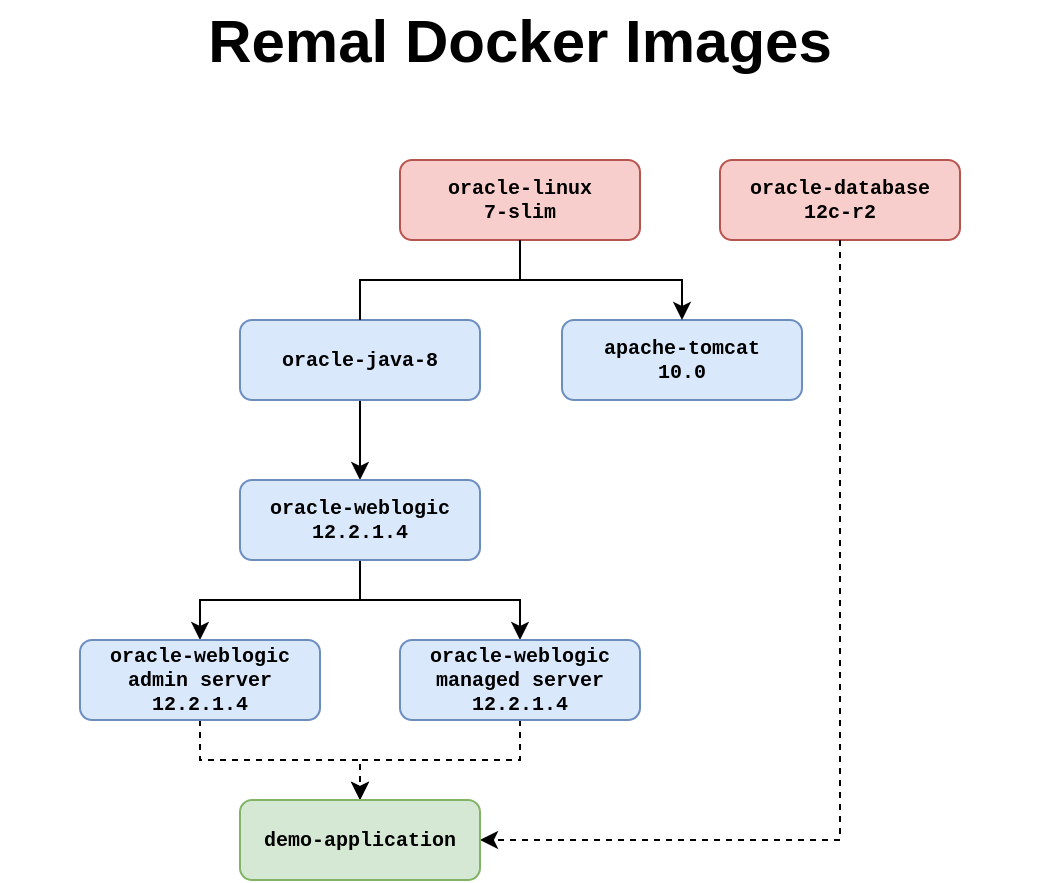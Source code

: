 <mxfile version="14.7.7" type="device"><diagram id="r0ENIjVhILwADBH_7yPG" name="Page-1"><mxGraphModel dx="-873" dy="386" grid="1" gridSize="10" guides="1" tooltips="1" connect="1" arrows="1" fold="1" page="1" pageScale="1" pageWidth="1654" pageHeight="1169" math="0" shadow="0"><root><mxCell id="0"/><mxCell id="1" parent="0"/><mxCell id="nFVg_K2Bxrpxz-FS6R9T-1" style="rounded=0;orthogonalLoop=1;jettySize=auto;html=1;entryX=0.5;entryY=0;entryDx=0;entryDy=0;" parent="1" source="6v_tjUjJKuQlhoD0fOxs-1" target="ichDXByt1gwENk_IYkKv-8" edge="1"><mxGeometry relative="1" as="geometry"/></mxCell><mxCell id="6v_tjUjJKuQlhoD0fOxs-1" value="oracle-java-8" style="rounded=1;whiteSpace=wrap;html=1;fontFamily=Courier New;fillColor=#dae8fc;strokeColor=#6c8ebf;fontSize=10;fontStyle=1" parent="1" vertex="1"><mxGeometry x="2320" y="320" width="120" height="40" as="geometry"/></mxCell><mxCell id="6v_tjUjJKuQlhoD0fOxs-6" value="oracle-database&lt;br&gt;12c-r2" style="rounded=1;whiteSpace=wrap;html=1;fillColor=#f8cecc;strokeColor=#b85450;fontFamily=Courier New;fontSize=10;fontStyle=1" parent="1" vertex="1"><mxGeometry x="2560" y="240" width="120" height="40" as="geometry"/></mxCell><mxCell id="nFVg_K2Bxrpxz-FS6R9T-35" style="rounded=0;orthogonalLoop=1;jettySize=auto;html=1;entryX=0.5;entryY=0;entryDx=0;entryDy=0;endArrow=none;endFill=0;exitX=0.5;exitY=1;exitDx=0;exitDy=0;edgeStyle=orthogonalEdgeStyle;" parent="1" source="6v_tjUjJKuQlhoD0fOxs-15" target="6v_tjUjJKuQlhoD0fOxs-1" edge="1"><mxGeometry relative="1" as="geometry"/></mxCell><mxCell id="6v_tjUjJKuQlhoD0fOxs-15" value="oracle-linux&lt;br&gt;7-slim" style="rounded=1;whiteSpace=wrap;html=1;fontFamily=Courier New;fillColor=#f8cecc;strokeColor=#b85450;fontSize=10;fontStyle=1" parent="1" vertex="1"><mxGeometry x="2400" y="240" width="120" height="40" as="geometry"/></mxCell><mxCell id="6v_tjUjJKuQlhoD0fOxs-101" value="Remal Docker Images" style="text;html=1;strokeColor=none;fillColor=none;align=center;verticalAlign=middle;whiteSpace=wrap;rounded=0;fontFamily=Helvetica;fontSize=30;fontStyle=1" parent="1" vertex="1"><mxGeometry x="2200" y="160" width="520" height="40" as="geometry"/></mxCell><mxCell id="CQdTxLGTFyWSabPaSlsF-11" style="rounded=0;orthogonalLoop=1;jettySize=auto;html=1;entryX=0.5;entryY=0;entryDx=0;entryDy=0;endArrow=classic;endFill=1;fontColor=none;exitX=0.5;exitY=1;exitDx=0;exitDy=0;edgeStyle=orthogonalEdgeStyle;" parent="1" target="ichDXByt1gwENk_IYkKv-9" edge="1"><mxGeometry relative="1" as="geometry"><mxPoint x="2380" y="440" as="sourcePoint"/><mxPoint x="2300.5" y="480" as="targetPoint"/><Array as="points"><mxPoint x="2380" y="460"/><mxPoint x="2300" y="460"/></Array></mxGeometry></mxCell><mxCell id="CQdTxLGTFyWSabPaSlsF-12" style="rounded=0;orthogonalLoop=1;jettySize=auto;html=1;entryX=0.5;entryY=0;entryDx=0;entryDy=0;endArrow=classic;endFill=1;fontColor=none;edgeStyle=orthogonalEdgeStyle;exitX=0.5;exitY=1;exitDx=0;exitDy=0;" parent="1" source="ichDXByt1gwENk_IYkKv-8" target="ichDXByt1gwENk_IYkKv-10" edge="1"><mxGeometry relative="1" as="geometry"><mxPoint x="2460" y="480" as="targetPoint"/></mxGeometry></mxCell><mxCell id="fpOkwTnmU9vGOenbQ43S-1" value="apache-tomcat&lt;br&gt;10.0" style="rounded=1;whiteSpace=wrap;html=1;fontStyle=1;fontSize=10;fontFamily=Courier New;fillColor=#dae8fc;strokeColor=#6c8ebf;" parent="1" vertex="1"><mxGeometry x="2481" y="320" width="120" height="40" as="geometry"/></mxCell><mxCell id="4M-BpgHbCWdwp_5eFveP-4" style="rounded=0;orthogonalLoop=1;jettySize=auto;html=1;entryX=0.5;entryY=0;entryDx=0;entryDy=0;endArrow=classic;endFill=1;exitX=0.5;exitY=1;exitDx=0;exitDy=0;edgeStyle=orthogonalEdgeStyle;" parent="1" source="6v_tjUjJKuQlhoD0fOxs-15" target="fpOkwTnmU9vGOenbQ43S-1" edge="1"><mxGeometry relative="1" as="geometry"><mxPoint x="2525" y="290" as="sourcePoint"/><mxPoint x="2726" y="370" as="targetPoint"/></mxGeometry></mxCell><mxCell id="ichDXByt1gwENk_IYkKv-4" style="rounded=0;orthogonalLoop=1;jettySize=auto;html=1;entryX=0.5;entryY=0;entryDx=0;entryDy=0;endArrow=classic;endFill=1;fontColor=none;exitX=0.5;exitY=1;exitDx=0;exitDy=0;edgeStyle=orthogonalEdgeStyle;dashed=1;" edge="1" parent="1" source="ichDXByt1gwENk_IYkKv-9" target="ichDXByt1gwENk_IYkKv-7"><mxGeometry relative="1" as="geometry"><mxPoint x="2300.5" y="520" as="sourcePoint"/><mxPoint x="2370.432" y="568" as="targetPoint"/></mxGeometry></mxCell><mxCell id="ichDXByt1gwENk_IYkKv-5" style="rounded=0;orthogonalLoop=1;jettySize=auto;html=1;entryX=0.5;entryY=0;entryDx=0;entryDy=0;endArrow=classic;endFill=1;fontColor=none;exitX=0.5;exitY=1;exitDx=0;exitDy=0;edgeStyle=orthogonalEdgeStyle;dashed=1;" edge="1" parent="1" source="ichDXByt1gwENk_IYkKv-10" target="ichDXByt1gwENk_IYkKv-7"><mxGeometry relative="1" as="geometry"><mxPoint x="2460" y="520" as="sourcePoint"/><mxPoint x="2370.432" y="568" as="targetPoint"/></mxGeometry></mxCell><mxCell id="ichDXByt1gwENk_IYkKv-6" style="rounded=0;orthogonalLoop=1;jettySize=auto;html=1;entryX=1;entryY=0.5;entryDx=0;entryDy=0;endArrow=classic;endFill=1;fontColor=none;exitX=0.5;exitY=1;exitDx=0;exitDy=0;dashed=1;edgeStyle=orthogonalEdgeStyle;" edge="1" parent="1" source="6v_tjUjJKuQlhoD0fOxs-6" target="ichDXByt1gwENk_IYkKv-7"><mxGeometry relative="1" as="geometry"><mxPoint x="2470" y="530" as="sourcePoint"/><mxPoint x="2370.432" y="568" as="targetPoint"/></mxGeometry></mxCell><mxCell id="ichDXByt1gwENk_IYkKv-7" value="demo-application" style="rounded=1;whiteSpace=wrap;html=1;fontFamily=Courier New;fillColor=#d5e8d4;strokeColor=#82b366;fontSize=10;fontStyle=1" vertex="1" parent="1"><mxGeometry x="2320" y="560" width="120" height="40" as="geometry"/></mxCell><mxCell id="ichDXByt1gwENk_IYkKv-8" value="oracle-weblogic&lt;br&gt;12.2.1.4" style="rounded=1;whiteSpace=wrap;html=1;fontFamily=Courier New;fillColor=#dae8fc;strokeColor=#6c8ebf;fontSize=10;fontStyle=1" vertex="1" parent="1"><mxGeometry x="2320" y="400" width="120" height="40" as="geometry"/></mxCell><mxCell id="ichDXByt1gwENk_IYkKv-9" value="oracle-weblogic&lt;br&gt;admin server&lt;br&gt;12.2.1.4" style="rounded=1;whiteSpace=wrap;html=1;fontFamily=Courier New;fillColor=#dae8fc;strokeColor=#6c8ebf;fontSize=10;fontStyle=1" vertex="1" parent="1"><mxGeometry x="2240" y="480" width="120" height="40" as="geometry"/></mxCell><mxCell id="ichDXByt1gwENk_IYkKv-10" value="oracle-weblogic&lt;br&gt;managed server&lt;br&gt;12.2.1.4" style="rounded=1;whiteSpace=wrap;html=1;fontFamily=Courier New;fillColor=#dae8fc;strokeColor=#6c8ebf;fontSize=10;fontStyle=1" vertex="1" parent="1"><mxGeometry x="2400" y="480" width="120" height="40" as="geometry"/></mxCell></root></mxGraphModel></diagram></mxfile>